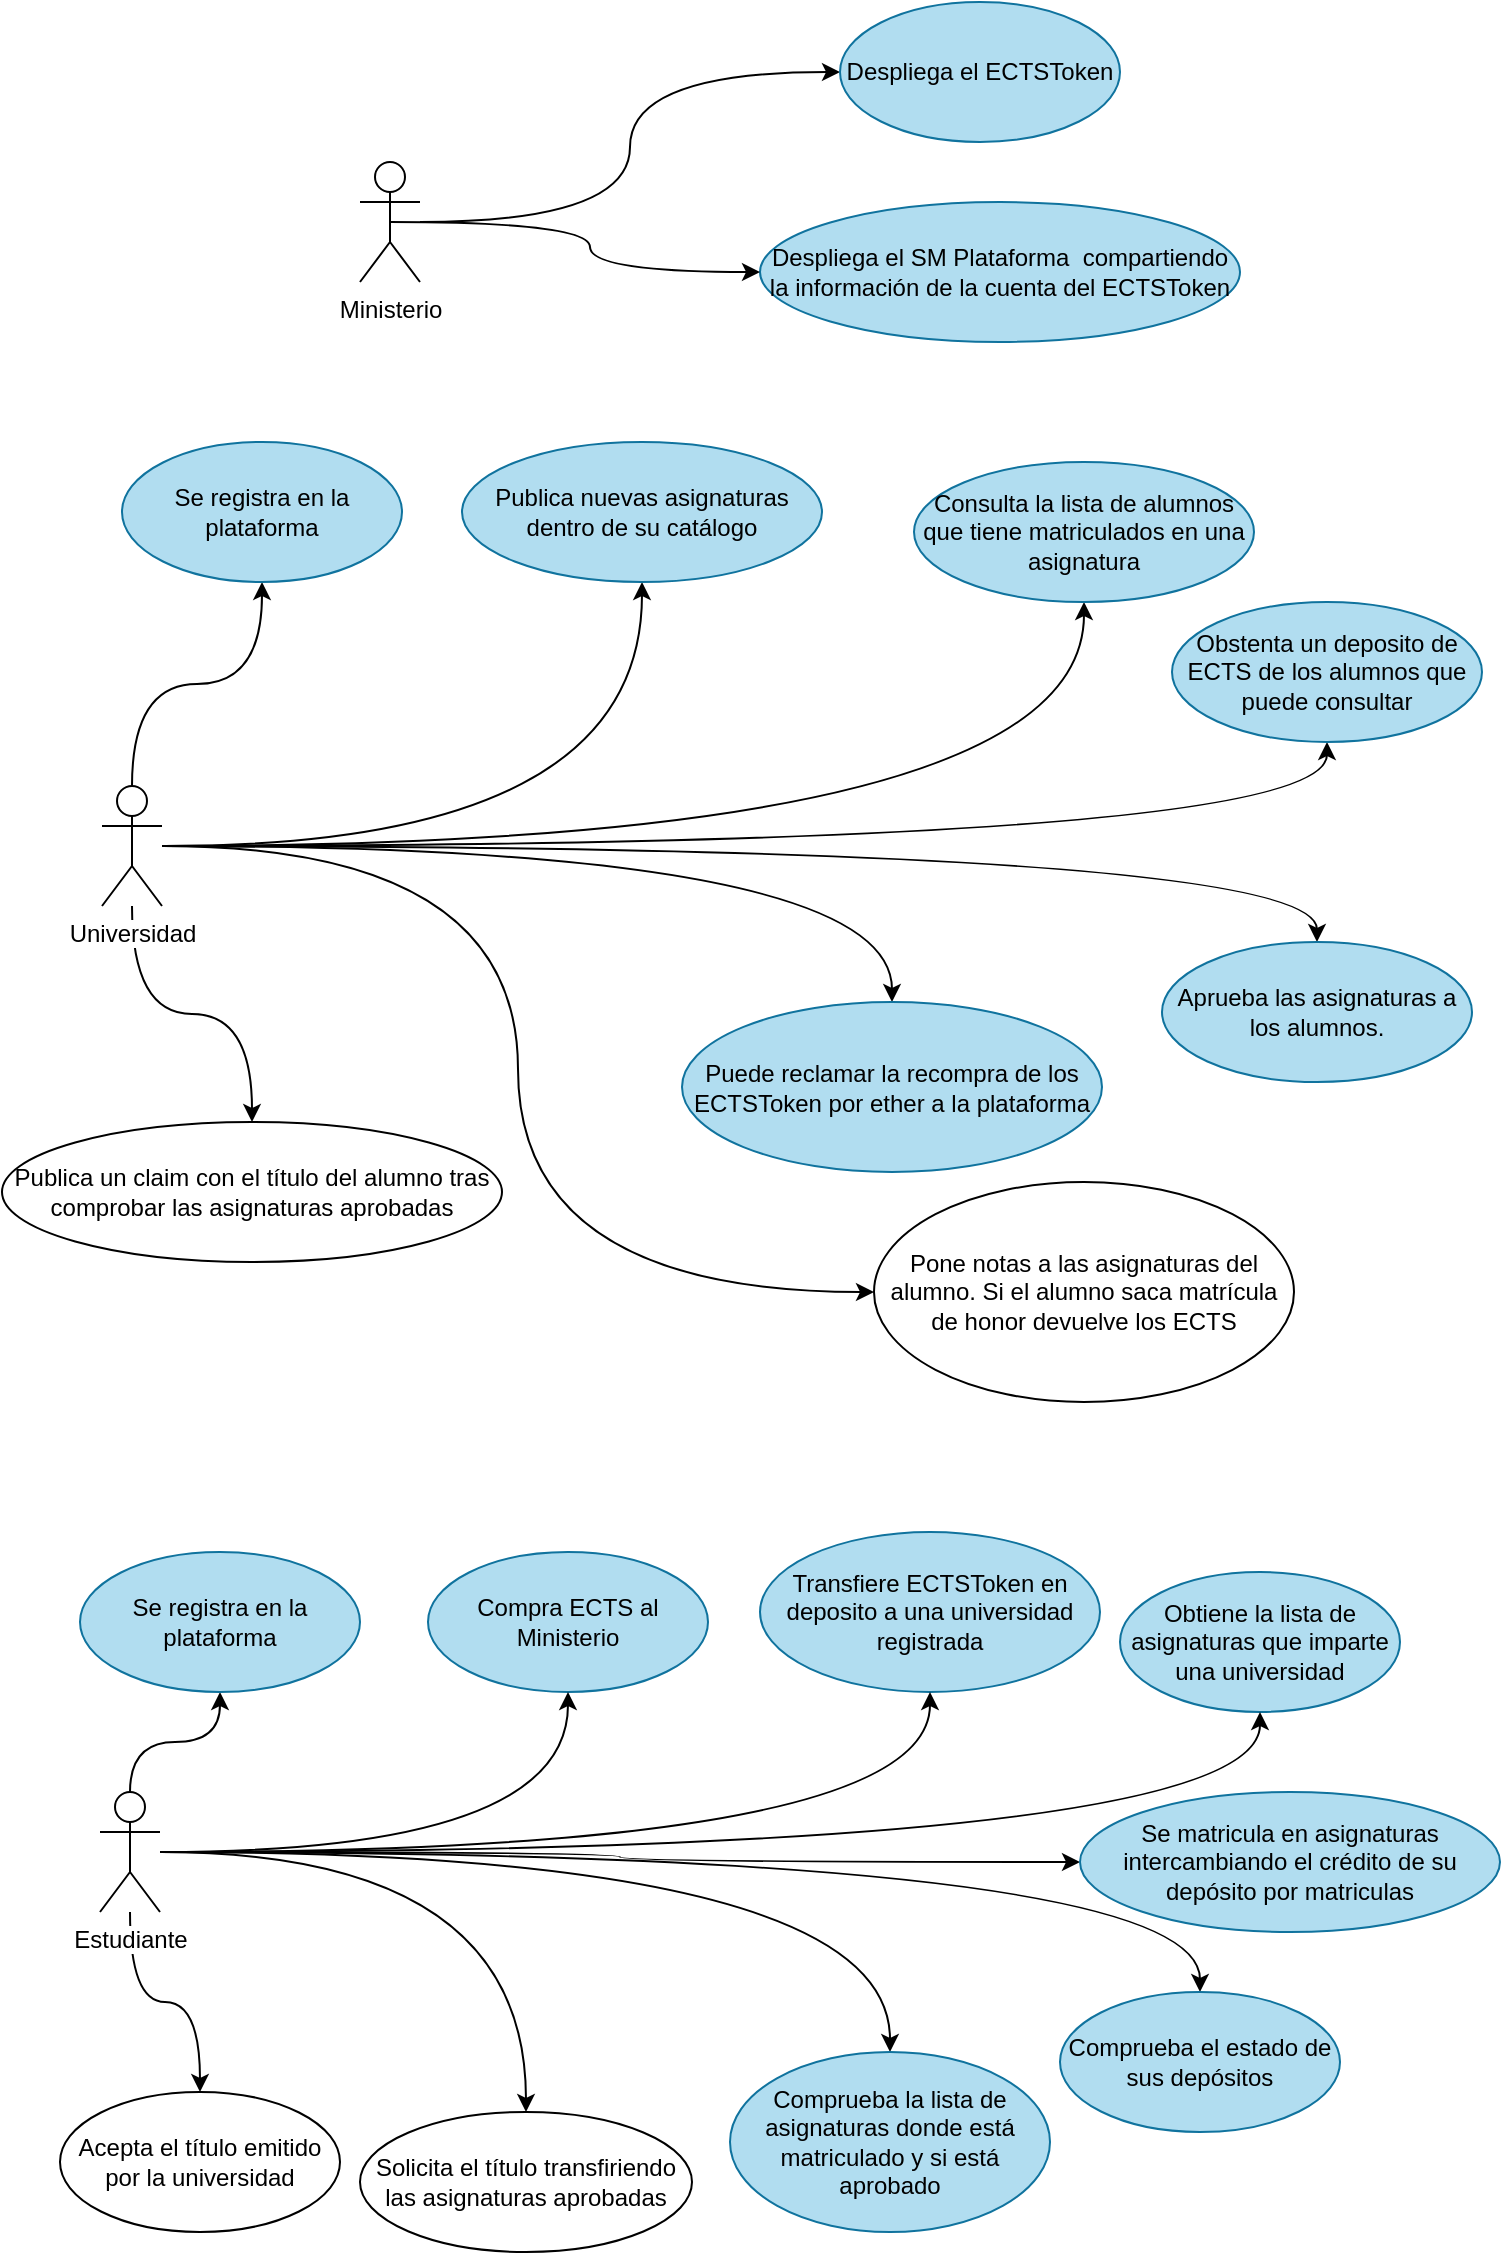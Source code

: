 <mxfile version="12.8.5" type="github">
  <diagram id="lj1SBQl5ouQlzSMjj6Mi" name="Page-1">
    <mxGraphModel dx="1003" dy="570" grid="1" gridSize="10" guides="1" tooltips="1" connect="1" arrows="1" fold="1" page="1" pageScale="1" pageWidth="827" pageHeight="1169" math="0" shadow="0">
      <root>
        <mxCell id="0" />
        <mxCell id="1" parent="0" />
        <mxCell id="6l5HC6_5bmackoMxipXx-27" style="edgeStyle=orthogonalEdgeStyle;curved=1;rounded=0;orthogonalLoop=1;jettySize=auto;html=1;" parent="1" target="6l5HC6_5bmackoMxipXx-9" edge="1">
          <mxGeometry relative="1" as="geometry">
            <mxPoint x="120" y="442" as="sourcePoint" />
          </mxGeometry>
        </mxCell>
        <mxCell id="KfMiRzdgIznkX_YZ_lzL-8" style="edgeStyle=orthogonalEdgeStyle;curved=1;rounded=0;orthogonalLoop=1;jettySize=auto;html=1;entryX=0;entryY=0.5;entryDx=0;entryDy=0;" edge="1" parent="1" source="6l5HC6_5bmackoMxipXx-1" target="KfMiRzdgIznkX_YZ_lzL-1">
          <mxGeometry relative="1" as="geometry" />
        </mxCell>
        <mxCell id="6l5HC6_5bmackoMxipXx-1" value="Ministerio" style="shape=umlActor;verticalLabelPosition=bottom;labelBackgroundColor=#ffffff;verticalAlign=top;html=1;" parent="1" vertex="1">
          <mxGeometry x="219" y="100" width="30" height="60" as="geometry" />
        </mxCell>
        <mxCell id="6l5HC6_5bmackoMxipXx-4" value="Despliega el SM Plataforma&amp;nbsp; compartiendo la información de la cuenta del ECTSToken" style="ellipse;whiteSpace=wrap;html=1;fillColor=#b1ddf0;strokeColor=#10739e;" parent="1" vertex="1">
          <mxGeometry x="419" y="120" width="240" height="70" as="geometry" />
        </mxCell>
        <mxCell id="6l5HC6_5bmackoMxipXx-7" value="Compra ECTS al Ministerio" style="ellipse;whiteSpace=wrap;html=1;fillColor=#b1ddf0;strokeColor=#10739e;" parent="1" vertex="1">
          <mxGeometry x="253" y="795" width="140" height="70" as="geometry" />
        </mxCell>
        <mxCell id="6l5HC6_5bmackoMxipXx-9" value="Publica nuevas asignaturas dentro de su catálogo" style="ellipse;whiteSpace=wrap;html=1;fillColor=#b1ddf0;strokeColor=#10739e;" parent="1" vertex="1">
          <mxGeometry x="270" y="240" width="180" height="70" as="geometry" />
        </mxCell>
        <mxCell id="6l5HC6_5bmackoMxipXx-51" style="edgeStyle=orthogonalEdgeStyle;curved=1;rounded=0;orthogonalLoop=1;jettySize=auto;html=1;entryX=0.5;entryY=1;entryDx=0;entryDy=0;" parent="1" source="6l5HC6_5bmackoMxipXx-10" target="6l5HC6_5bmackoMxipXx-11" edge="1">
          <mxGeometry relative="1" as="geometry" />
        </mxCell>
        <mxCell id="6l5HC6_5bmackoMxipXx-55" style="edgeStyle=orthogonalEdgeStyle;curved=1;rounded=0;orthogonalLoop=1;jettySize=auto;html=1;entryX=0;entryY=0.5;entryDx=0;entryDy=0;" parent="1" source="6l5HC6_5bmackoMxipXx-10" target="6l5HC6_5bmackoMxipXx-13" edge="1">
          <mxGeometry relative="1" as="geometry" />
        </mxCell>
        <mxCell id="6l5HC6_5bmackoMxipXx-57" style="edgeStyle=orthogonalEdgeStyle;curved=1;rounded=0;orthogonalLoop=1;jettySize=auto;html=1;" parent="1" source="6l5HC6_5bmackoMxipXx-10" target="6l5HC6_5bmackoMxipXx-49" edge="1">
          <mxGeometry relative="1" as="geometry" />
        </mxCell>
        <mxCell id="Hlv7aWzD6MhGdIuVfXRH-8" style="edgeStyle=orthogonalEdgeStyle;curved=1;rounded=0;orthogonalLoop=1;jettySize=auto;html=1;entryX=0.5;entryY=1;entryDx=0;entryDy=0;" parent="1" source="6l5HC6_5bmackoMxipXx-10" target="6l5HC6_5bmackoMxipXx-29" edge="1">
          <mxGeometry relative="1" as="geometry" />
        </mxCell>
        <mxCell id="KfMiRzdgIznkX_YZ_lzL-11" style="edgeStyle=orthogonalEdgeStyle;curved=1;rounded=0;orthogonalLoop=1;jettySize=auto;html=1;" edge="1" parent="1" source="6l5HC6_5bmackoMxipXx-10" target="KfMiRzdgIznkX_YZ_lzL-9">
          <mxGeometry relative="1" as="geometry" />
        </mxCell>
        <mxCell id="KfMiRzdgIznkX_YZ_lzL-12" style="edgeStyle=orthogonalEdgeStyle;curved=1;rounded=0;orthogonalLoop=1;jettySize=auto;html=1;" edge="1" parent="1" source="6l5HC6_5bmackoMxipXx-10" target="KfMiRzdgIznkX_YZ_lzL-10">
          <mxGeometry relative="1" as="geometry" />
        </mxCell>
        <mxCell id="KfMiRzdgIznkX_YZ_lzL-14" style="edgeStyle=orthogonalEdgeStyle;curved=1;rounded=0;orthogonalLoop=1;jettySize=auto;html=1;entryX=0.5;entryY=1;entryDx=0;entryDy=0;" edge="1" parent="1" source="6l5HC6_5bmackoMxipXx-10" target="6l5HC6_5bmackoMxipXx-14">
          <mxGeometry relative="1" as="geometry" />
        </mxCell>
        <mxCell id="6l5HC6_5bmackoMxipXx-10" value="Universidad" style="shape=umlActor;verticalLabelPosition=bottom;labelBackgroundColor=#ffffff;verticalAlign=top;html=1;" parent="1" vertex="1">
          <mxGeometry x="90" y="412" width="30" height="60" as="geometry" />
        </mxCell>
        <mxCell id="6l5HC6_5bmackoMxipXx-11" value="Se registra en la plataforma" style="ellipse;whiteSpace=wrap;html=1;fillColor=#b1ddf0;strokeColor=#10739e;" parent="1" vertex="1">
          <mxGeometry x="100" y="240" width="140" height="70" as="geometry" />
        </mxCell>
        <mxCell id="6l5HC6_5bmackoMxipXx-13" value="Pone notas a las asignaturas del alumno. Si el alumno saca matrícula de honor devuelve los ECTS" style="ellipse;whiteSpace=wrap;html=1;" parent="1" vertex="1">
          <mxGeometry x="476" y="610" width="210" height="110" as="geometry" />
        </mxCell>
        <mxCell id="6l5HC6_5bmackoMxipXx-14" value="Obstenta un deposito de ECTS de los alumnos que puede consultar" style="ellipse;whiteSpace=wrap;html=1;fillColor=#b1ddf0;strokeColor=#10739e;" parent="1" vertex="1">
          <mxGeometry x="625" y="320" width="155" height="70" as="geometry" />
        </mxCell>
        <mxCell id="6l5HC6_5bmackoMxipXx-22" style="edgeStyle=orthogonalEdgeStyle;curved=1;rounded=0;orthogonalLoop=1;jettySize=auto;html=1;exitX=0.5;exitY=0.5;exitDx=0;exitDy=0;exitPerimeter=0;entryX=0;entryY=0.5;entryDx=0;entryDy=0;" parent="1" source="6l5HC6_5bmackoMxipXx-1" target="6l5HC6_5bmackoMxipXx-4" edge="1">
          <mxGeometry relative="1" as="geometry">
            <mxPoint x="134" y="160" as="sourcePoint" />
            <mxPoint x="529" y="79.98" as="targetPoint" />
          </mxGeometry>
        </mxCell>
        <mxCell id="6l5HC6_5bmackoMxipXx-29" value="Consulta la lista de alumnos que tiene matriculados en una asignatura" style="ellipse;whiteSpace=wrap;html=1;fillColor=#b1ddf0;strokeColor=#10739e;" parent="1" vertex="1">
          <mxGeometry x="496" y="250" width="170" height="70" as="geometry" />
        </mxCell>
        <mxCell id="6l5HC6_5bmackoMxipXx-32" value="Transfiere ECTSToken en deposito a una universidad registrada" style="ellipse;whiteSpace=wrap;html=1;fillColor=#b1ddf0;strokeColor=#10739e;" parent="1" vertex="1">
          <mxGeometry x="419" y="785" width="170" height="80" as="geometry" />
        </mxCell>
        <mxCell id="6l5HC6_5bmackoMxipXx-33" value="Obtiene la lista de asignaturas que imparte una universidad" style="ellipse;whiteSpace=wrap;html=1;fillColor=#b1ddf0;strokeColor=#10739e;" parent="1" vertex="1">
          <mxGeometry x="599" y="805" width="140" height="70" as="geometry" />
        </mxCell>
        <mxCell id="6l5HC6_5bmackoMxipXx-35" value="Solicita el título transfiriendo las asignaturas aprobadas" style="ellipse;whiteSpace=wrap;html=1;" parent="1" vertex="1">
          <mxGeometry x="219" y="1075" width="166" height="70" as="geometry" />
        </mxCell>
        <mxCell id="6l5HC6_5bmackoMxipXx-36" value="Acepta el título emitido por la universidad" style="ellipse;whiteSpace=wrap;html=1;" parent="1" vertex="1">
          <mxGeometry x="69" y="1065" width="140" height="70" as="geometry" />
        </mxCell>
        <mxCell id="6l5HC6_5bmackoMxipXx-43" style="edgeStyle=orthogonalEdgeStyle;curved=1;rounded=0;orthogonalLoop=1;jettySize=auto;html=1;" parent="1" source="6l5HC6_5bmackoMxipXx-37" target="6l5HC6_5bmackoMxipXx-32" edge="1">
          <mxGeometry relative="1" as="geometry" />
        </mxCell>
        <mxCell id="6l5HC6_5bmackoMxipXx-45" style="edgeStyle=orthogonalEdgeStyle;curved=1;rounded=0;orthogonalLoop=1;jettySize=auto;html=1;" parent="1" source="6l5HC6_5bmackoMxipXx-37" target="6l5HC6_5bmackoMxipXx-35" edge="1">
          <mxGeometry relative="1" as="geometry" />
        </mxCell>
        <mxCell id="6l5HC6_5bmackoMxipXx-46" style="edgeStyle=orthogonalEdgeStyle;curved=1;rounded=0;orthogonalLoop=1;jettySize=auto;html=1;" parent="1" source="6l5HC6_5bmackoMxipXx-37" target="6l5HC6_5bmackoMxipXx-36" edge="1">
          <mxGeometry relative="1" as="geometry" />
        </mxCell>
        <mxCell id="6l5HC6_5bmackoMxipXx-48" style="edgeStyle=orthogonalEdgeStyle;curved=1;rounded=0;orthogonalLoop=1;jettySize=auto;html=1;" parent="1" source="6l5HC6_5bmackoMxipXx-37" target="6l5HC6_5bmackoMxipXx-47" edge="1">
          <mxGeometry relative="1" as="geometry" />
        </mxCell>
        <mxCell id="Hlv7aWzD6MhGdIuVfXRH-4" style="edgeStyle=orthogonalEdgeStyle;curved=1;rounded=0;orthogonalLoop=1;jettySize=auto;html=1;" parent="1" source="6l5HC6_5bmackoMxipXx-37" target="6l5HC6_5bmackoMxipXx-33" edge="1">
          <mxGeometry relative="1" as="geometry" />
        </mxCell>
        <mxCell id="Hlv7aWzD6MhGdIuVfXRH-6" style="edgeStyle=orthogonalEdgeStyle;curved=1;rounded=0;orthogonalLoop=1;jettySize=auto;html=1;" parent="1" source="6l5HC6_5bmackoMxipXx-37" target="6l5HC6_5bmackoMxipXx-7" edge="1">
          <mxGeometry relative="1" as="geometry" />
        </mxCell>
        <mxCell id="KfMiRzdgIznkX_YZ_lzL-18" style="edgeStyle=orthogonalEdgeStyle;curved=1;rounded=0;orthogonalLoop=1;jettySize=auto;html=1;entryX=0;entryY=0.5;entryDx=0;entryDy=0;" edge="1" parent="1" source="6l5HC6_5bmackoMxipXx-37" target="Hlv7aWzD6MhGdIuVfXRH-2">
          <mxGeometry relative="1" as="geometry" />
        </mxCell>
        <mxCell id="KfMiRzdgIznkX_YZ_lzL-19" style="edgeStyle=orthogonalEdgeStyle;curved=1;rounded=0;orthogonalLoop=1;jettySize=auto;html=1;entryX=0.5;entryY=0;entryDx=0;entryDy=0;" edge="1" parent="1" source="6l5HC6_5bmackoMxipXx-37" target="KfMiRzdgIznkX_YZ_lzL-15">
          <mxGeometry relative="1" as="geometry" />
        </mxCell>
        <mxCell id="KfMiRzdgIznkX_YZ_lzL-20" style="edgeStyle=orthogonalEdgeStyle;curved=1;rounded=0;orthogonalLoop=1;jettySize=auto;html=1;entryX=0.5;entryY=0;entryDx=0;entryDy=0;" edge="1" parent="1" source="6l5HC6_5bmackoMxipXx-37" target="KfMiRzdgIznkX_YZ_lzL-16">
          <mxGeometry relative="1" as="geometry" />
        </mxCell>
        <mxCell id="6l5HC6_5bmackoMxipXx-37" value="Estudiante" style="shape=umlActor;verticalLabelPosition=bottom;labelBackgroundColor=#ffffff;verticalAlign=top;html=1;" parent="1" vertex="1">
          <mxGeometry x="89" y="915" width="30" height="60" as="geometry" />
        </mxCell>
        <mxCell id="6l5HC6_5bmackoMxipXx-47" value="Se registra en la plataforma" style="ellipse;whiteSpace=wrap;html=1;fillColor=#b1ddf0;strokeColor=#10739e;" parent="1" vertex="1">
          <mxGeometry x="79" y="795" width="140" height="70" as="geometry" />
        </mxCell>
        <mxCell id="6l5HC6_5bmackoMxipXx-49" value="Publica un claim con el título del alumno tras comprobar las asignaturas aprobadas" style="ellipse;whiteSpace=wrap;html=1;" parent="1" vertex="1">
          <mxGeometry x="40" y="580" width="250" height="70" as="geometry" />
        </mxCell>
        <mxCell id="Hlv7aWzD6MhGdIuVfXRH-2" value="Se matricula en asignaturas intercambiando el crédito de su depósito por matriculas" style="ellipse;whiteSpace=wrap;html=1;fillColor=#b1ddf0;strokeColor=#10739e;" parent="1" vertex="1">
          <mxGeometry x="579" y="915" width="210" height="70" as="geometry" />
        </mxCell>
        <mxCell id="KfMiRzdgIznkX_YZ_lzL-1" value="Despliega el ECTSToken" style="ellipse;whiteSpace=wrap;html=1;fillColor=#b1ddf0;strokeColor=#10739e;" vertex="1" parent="1">
          <mxGeometry x="459" y="20" width="140" height="70" as="geometry" />
        </mxCell>
        <mxCell id="KfMiRzdgIznkX_YZ_lzL-9" value="Aprueba las asignaturas a los alumnos." style="ellipse;whiteSpace=wrap;html=1;fillColor=#b1ddf0;strokeColor=#10739e;" vertex="1" parent="1">
          <mxGeometry x="620" y="490" width="155" height="70" as="geometry" />
        </mxCell>
        <mxCell id="KfMiRzdgIznkX_YZ_lzL-10" value="Puede reclamar la recompra de los ECTSToken por ether a la plataforma" style="ellipse;whiteSpace=wrap;html=1;fillColor=#b1ddf0;strokeColor=#10739e;" vertex="1" parent="1">
          <mxGeometry x="380" y="520" width="210" height="85" as="geometry" />
        </mxCell>
        <mxCell id="KfMiRzdgIznkX_YZ_lzL-15" value="Comprueba el estado de sus depósitos" style="ellipse;whiteSpace=wrap;html=1;fillColor=#b1ddf0;strokeColor=#10739e;" vertex="1" parent="1">
          <mxGeometry x="569" y="1015" width="140" height="70" as="geometry" />
        </mxCell>
        <mxCell id="KfMiRzdgIznkX_YZ_lzL-16" value="Comprueba la lista de asignaturas donde está matriculado y si está aprobado" style="ellipse;whiteSpace=wrap;html=1;fillColor=#b1ddf0;strokeColor=#10739e;" vertex="1" parent="1">
          <mxGeometry x="404" y="1045" width="160" height="90" as="geometry" />
        </mxCell>
      </root>
    </mxGraphModel>
  </diagram>
</mxfile>
